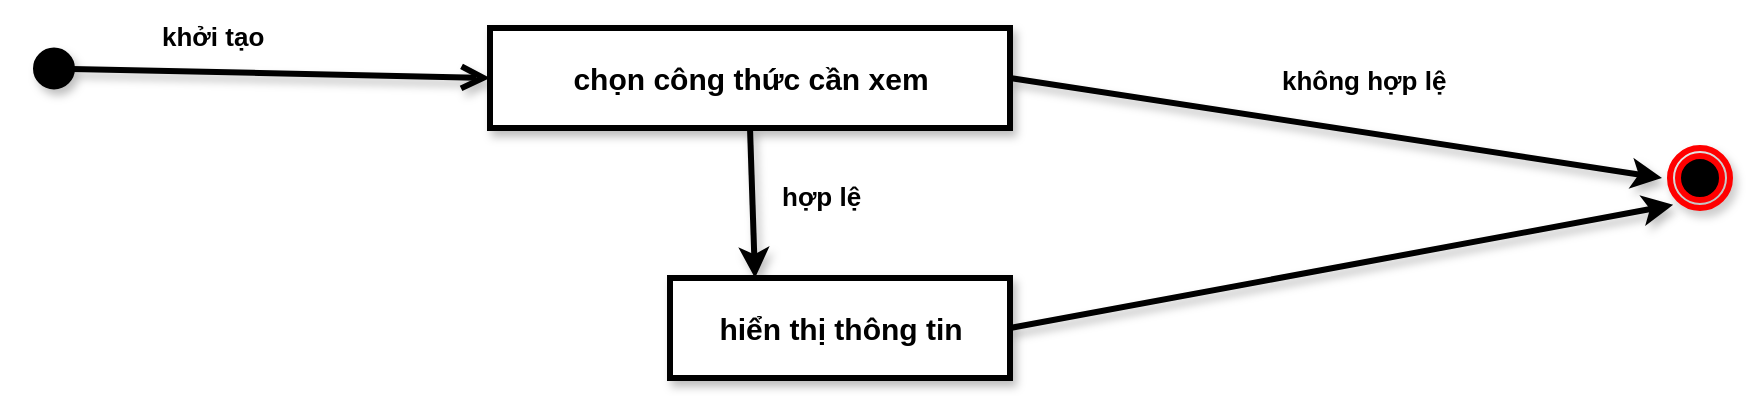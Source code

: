 <mxfile version="19.0.3" type="device"><diagram id="CCXrwb5Ws_k1OGK8HdKz" name="Trang-1"><mxGraphModel dx="1038" dy="649" grid="1" gridSize="10" guides="1" tooltips="1" connect="1" arrows="1" fold="1" page="1" pageScale="1" pageWidth="1100" pageHeight="850" math="0" shadow="0"><root><mxCell id="0"/><mxCell id="1" parent="0"/><mxCell id="rcydoyIHiDt5PrCFp3xG-2" value="" style="html=1;verticalAlign=bottom;startArrow=circle;startFill=1;endArrow=open;startSize=6;endSize=8;rounded=0;strokeWidth=3;shadow=1;entryX=0;entryY=0.5;entryDx=0;entryDy=0;" edge="1" parent="1" target="rcydoyIHiDt5PrCFp3xG-4"><mxGeometry width="80" relative="1" as="geometry"><mxPoint x="50" y="320" as="sourcePoint"/><mxPoint x="130" y="320" as="targetPoint"/></mxGeometry></mxCell><mxCell id="rcydoyIHiDt5PrCFp3xG-3" value="" style="ellipse;html=1;shape=endState;fillColor=#000000;strokeColor=#ff0000;strokeWidth=3;perimeterSpacing=4;shadow=1;fontSize=14;" vertex="1" parent="1"><mxGeometry x="870" y="360" width="30" height="30" as="geometry"/></mxCell><mxCell id="rcydoyIHiDt5PrCFp3xG-11" style="edgeStyle=none;rounded=0;orthogonalLoop=1;jettySize=auto;html=1;exitX=0.5;exitY=1;exitDx=0;exitDy=0;entryX=0.25;entryY=0;entryDx=0;entryDy=0;shadow=1;fontSize=15;strokeWidth=3;" edge="1" parent="1" source="rcydoyIHiDt5PrCFp3xG-4" target="rcydoyIHiDt5PrCFp3xG-8"><mxGeometry relative="1" as="geometry"/></mxCell><mxCell id="rcydoyIHiDt5PrCFp3xG-4" value="chọn công thức cần xem" style="html=1;shadow=1;strokeWidth=3;fontStyle=1;fontSize=15;" vertex="1" parent="1"><mxGeometry x="280" y="300" width="260" height="50" as="geometry"/></mxCell><mxCell id="rcydoyIHiDt5PrCFp3xG-17" style="edgeStyle=none;rounded=0;orthogonalLoop=1;jettySize=auto;html=1;exitX=1;exitY=0.5;exitDx=0;exitDy=0;entryX=0;entryY=0.5;entryDx=0;entryDy=0;shadow=1;fontSize=15;strokeWidth=3;" edge="1" parent="1" source="rcydoyIHiDt5PrCFp3xG-4" target="rcydoyIHiDt5PrCFp3xG-3"><mxGeometry relative="1" as="geometry"><mxPoint x="755" y="375" as="sourcePoint"/></mxGeometry></mxCell><mxCell id="rcydoyIHiDt5PrCFp3xG-42" style="edgeStyle=none;rounded=0;orthogonalLoop=1;jettySize=auto;html=1;exitX=1;exitY=0.5;exitDx=0;exitDy=0;entryX=0;entryY=1;entryDx=0;entryDy=0;shadow=1;fontSize=14;strokeWidth=3;" edge="1" parent="1" source="rcydoyIHiDt5PrCFp3xG-8" target="rcydoyIHiDt5PrCFp3xG-3"><mxGeometry relative="1" as="geometry"/></mxCell><mxCell id="rcydoyIHiDt5PrCFp3xG-8" value="hiển thị thông tin" style="html=1;shadow=1;strokeWidth=3;fontStyle=1;fontSize=15;" vertex="1" parent="1"><mxGeometry x="370" y="425" width="170" height="50" as="geometry"/></mxCell><mxCell id="rcydoyIHiDt5PrCFp3xG-34" value="hợp lệ" style="text;strokeColor=none;fillColor=none;align=left;verticalAlign=top;spacingLeft=4;spacingRight=4;overflow=hidden;rotatable=0;points=[[0,0.5],[1,0.5]];portConstraint=eastwest;shadow=1;fontSize=13;fontStyle=1" vertex="1" parent="1"><mxGeometry x="420" y="370" width="130" height="26" as="geometry"/></mxCell><mxCell id="rcydoyIHiDt5PrCFp3xG-43" value="không hợp lệ" style="text;strokeColor=none;fillColor=none;align=left;verticalAlign=top;spacingLeft=4;spacingRight=4;overflow=hidden;rotatable=0;points=[[0,0.5],[1,0.5]];portConstraint=eastwest;shadow=1;fontSize=13;fontStyle=1" vertex="1" parent="1"><mxGeometry x="670" y="312" width="130" height="26" as="geometry"/></mxCell><mxCell id="rcydoyIHiDt5PrCFp3xG-44" value="khởi tạo" style="text;strokeColor=none;fillColor=none;align=left;verticalAlign=top;spacingLeft=4;spacingRight=4;overflow=hidden;rotatable=0;points=[[0,0.5],[1,0.5]];portConstraint=eastwest;shadow=1;fontSize=13;fontStyle=1" vertex="1" parent="1"><mxGeometry x="110" y="290" width="130" height="26" as="geometry"/></mxCell></root></mxGraphModel></diagram></mxfile>